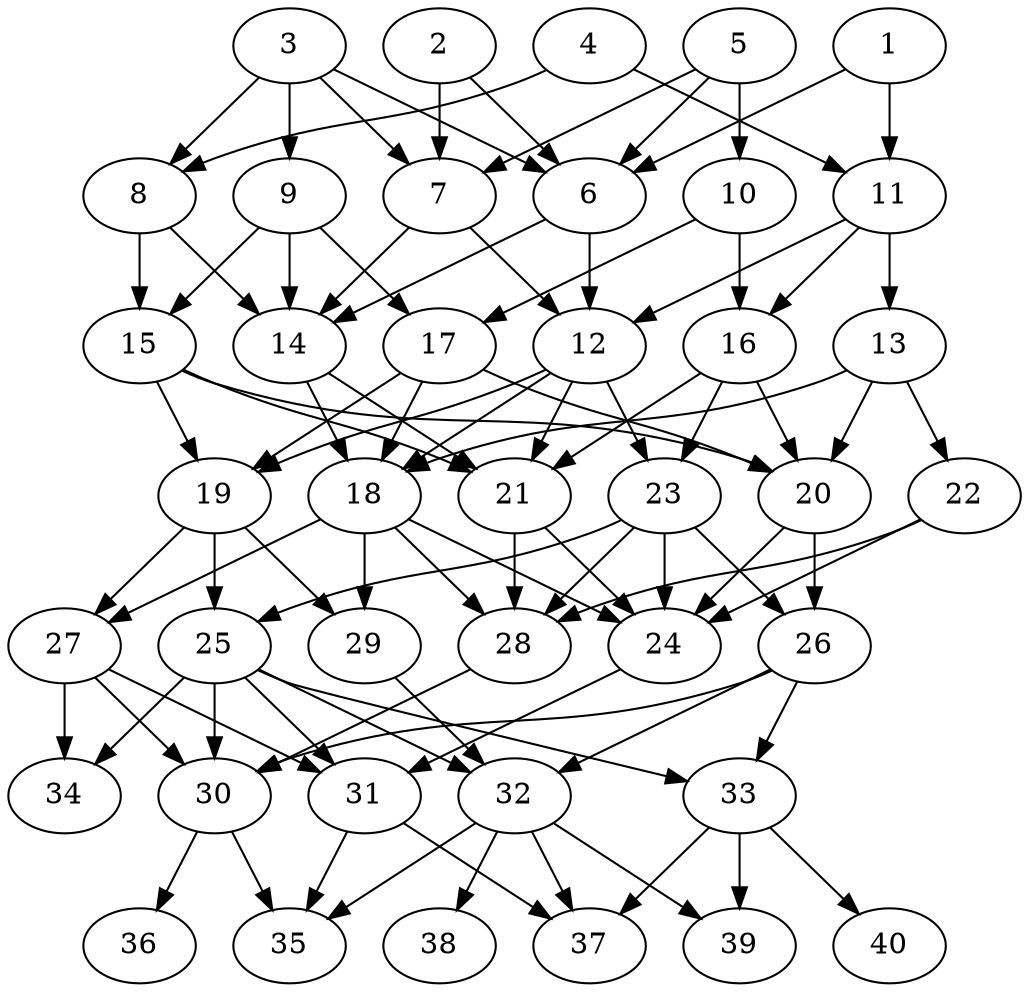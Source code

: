 // DAG automatically generated by daggen at Thu Oct  3 14:06:49 2019
// ./daggen --dot -n 40 --ccr 0.5 --fat 0.5 --regular 0.9 --density 0.7 --mindata 5242880 --maxdata 52428800 
digraph G {
  1 [size="77723648", alpha="0.01", expect_size="38861824"] 
  1 -> 6 [size ="38861824"]
  1 -> 11 [size ="38861824"]
  2 [size="102023168", alpha="0.17", expect_size="51011584"] 
  2 -> 6 [size ="51011584"]
  2 -> 7 [size ="51011584"]
  3 [size="33118208", alpha="0.15", expect_size="16559104"] 
  3 -> 6 [size ="16559104"]
  3 -> 7 [size ="16559104"]
  3 -> 8 [size ="16559104"]
  3 -> 9 [size ="16559104"]
  4 [size="97691648", alpha="0.12", expect_size="48845824"] 
  4 -> 8 [size ="48845824"]
  4 -> 11 [size ="48845824"]
  5 [size="84498432", alpha="0.04", expect_size="42249216"] 
  5 -> 6 [size ="42249216"]
  5 -> 7 [size ="42249216"]
  5 -> 10 [size ="42249216"]
  6 [size="78159872", alpha="0.04", expect_size="39079936"] 
  6 -> 12 [size ="39079936"]
  6 -> 14 [size ="39079936"]
  7 [size="61016064", alpha="0.11", expect_size="30508032"] 
  7 -> 12 [size ="30508032"]
  7 -> 14 [size ="30508032"]
  8 [size="24702976", alpha="0.06", expect_size="12351488"] 
  8 -> 14 [size ="12351488"]
  8 -> 15 [size ="12351488"]
  9 [size="25993216", alpha="0.19", expect_size="12996608"] 
  9 -> 14 [size ="12996608"]
  9 -> 15 [size ="12996608"]
  9 -> 17 [size ="12996608"]
  10 [size="12515328", alpha="0.04", expect_size="6257664"] 
  10 -> 16 [size ="6257664"]
  10 -> 17 [size ="6257664"]
  11 [size="89645056", alpha="0.19", expect_size="44822528"] 
  11 -> 12 [size ="44822528"]
  11 -> 13 [size ="44822528"]
  11 -> 16 [size ="44822528"]
  12 [size="93958144", alpha="0.04", expect_size="46979072"] 
  12 -> 18 [size ="46979072"]
  12 -> 19 [size ="46979072"]
  12 -> 21 [size ="46979072"]
  12 -> 23 [size ="46979072"]
  13 [size="81889280", alpha="0.07", expect_size="40944640"] 
  13 -> 18 [size ="40944640"]
  13 -> 20 [size ="40944640"]
  13 -> 22 [size ="40944640"]
  14 [size="60258304", alpha="0.02", expect_size="30129152"] 
  14 -> 18 [size ="30129152"]
  14 -> 21 [size ="30129152"]
  15 [size="21993472", alpha="0.06", expect_size="10996736"] 
  15 -> 19 [size ="10996736"]
  15 -> 20 [size ="10996736"]
  15 -> 21 [size ="10996736"]
  16 [size="42790912", alpha="0.05", expect_size="21395456"] 
  16 -> 20 [size ="21395456"]
  16 -> 21 [size ="21395456"]
  16 -> 23 [size ="21395456"]
  17 [size="60241920", alpha="0.05", expect_size="30120960"] 
  17 -> 18 [size ="30120960"]
  17 -> 19 [size ="30120960"]
  17 -> 20 [size ="30120960"]
  18 [size="18671616", alpha="0.19", expect_size="9335808"] 
  18 -> 24 [size ="9335808"]
  18 -> 27 [size ="9335808"]
  18 -> 28 [size ="9335808"]
  18 -> 29 [size ="9335808"]
  19 [size="47208448", alpha="0.05", expect_size="23604224"] 
  19 -> 25 [size ="23604224"]
  19 -> 27 [size ="23604224"]
  19 -> 29 [size ="23604224"]
  20 [size="40552448", alpha="0.09", expect_size="20276224"] 
  20 -> 24 [size ="20276224"]
  20 -> 26 [size ="20276224"]
  21 [size="58707968", alpha="0.07", expect_size="29353984"] 
  21 -> 24 [size ="29353984"]
  21 -> 28 [size ="29353984"]
  22 [size="53923840", alpha="0.05", expect_size="26961920"] 
  22 -> 24 [size ="26961920"]
  22 -> 28 [size ="26961920"]
  23 [size="73961472", alpha="0.07", expect_size="36980736"] 
  23 -> 24 [size ="36980736"]
  23 -> 25 [size ="36980736"]
  23 -> 26 [size ="36980736"]
  23 -> 28 [size ="36980736"]
  24 [size="12156928", alpha="0.08", expect_size="6078464"] 
  24 -> 31 [size ="6078464"]
  25 [size="23900160", alpha="0.05", expect_size="11950080"] 
  25 -> 30 [size ="11950080"]
  25 -> 31 [size ="11950080"]
  25 -> 32 [size ="11950080"]
  25 -> 33 [size ="11950080"]
  25 -> 34 [size ="11950080"]
  26 [size="53645312", alpha="0.16", expect_size="26822656"] 
  26 -> 30 [size ="26822656"]
  26 -> 32 [size ="26822656"]
  26 -> 33 [size ="26822656"]
  27 [size="79257600", alpha="0.17", expect_size="39628800"] 
  27 -> 30 [size ="39628800"]
  27 -> 31 [size ="39628800"]
  27 -> 34 [size ="39628800"]
  28 [size="103901184", alpha="0.02", expect_size="51950592"] 
  28 -> 30 [size ="51950592"]
  29 [size="98172928", alpha="0.10", expect_size="49086464"] 
  29 -> 32 [size ="49086464"]
  30 [size="25202688", alpha="0.18", expect_size="12601344"] 
  30 -> 35 [size ="12601344"]
  30 -> 36 [size ="12601344"]
  31 [size="65656832", alpha="0.04", expect_size="32828416"] 
  31 -> 35 [size ="32828416"]
  31 -> 37 [size ="32828416"]
  32 [size="98031616", alpha="0.07", expect_size="49015808"] 
  32 -> 35 [size ="49015808"]
  32 -> 37 [size ="49015808"]
  32 -> 38 [size ="49015808"]
  32 -> 39 [size ="49015808"]
  33 [size="25122816", alpha="0.05", expect_size="12561408"] 
  33 -> 37 [size ="12561408"]
  33 -> 39 [size ="12561408"]
  33 -> 40 [size ="12561408"]
  34 [size="58308608", alpha="0.13", expect_size="29154304"] 
  35 [size="96047104", alpha="0.04", expect_size="48023552"] 
  36 [size="23613440", alpha="0.02", expect_size="11806720"] 
  37 [size="97421312", alpha="0.11", expect_size="48710656"] 
  38 [size="84889600", alpha="0.01", expect_size="42444800"] 
  39 [size="94607360", alpha="0.19", expect_size="47303680"] 
  40 [size="47710208", alpha="0.03", expect_size="23855104"] 
}

